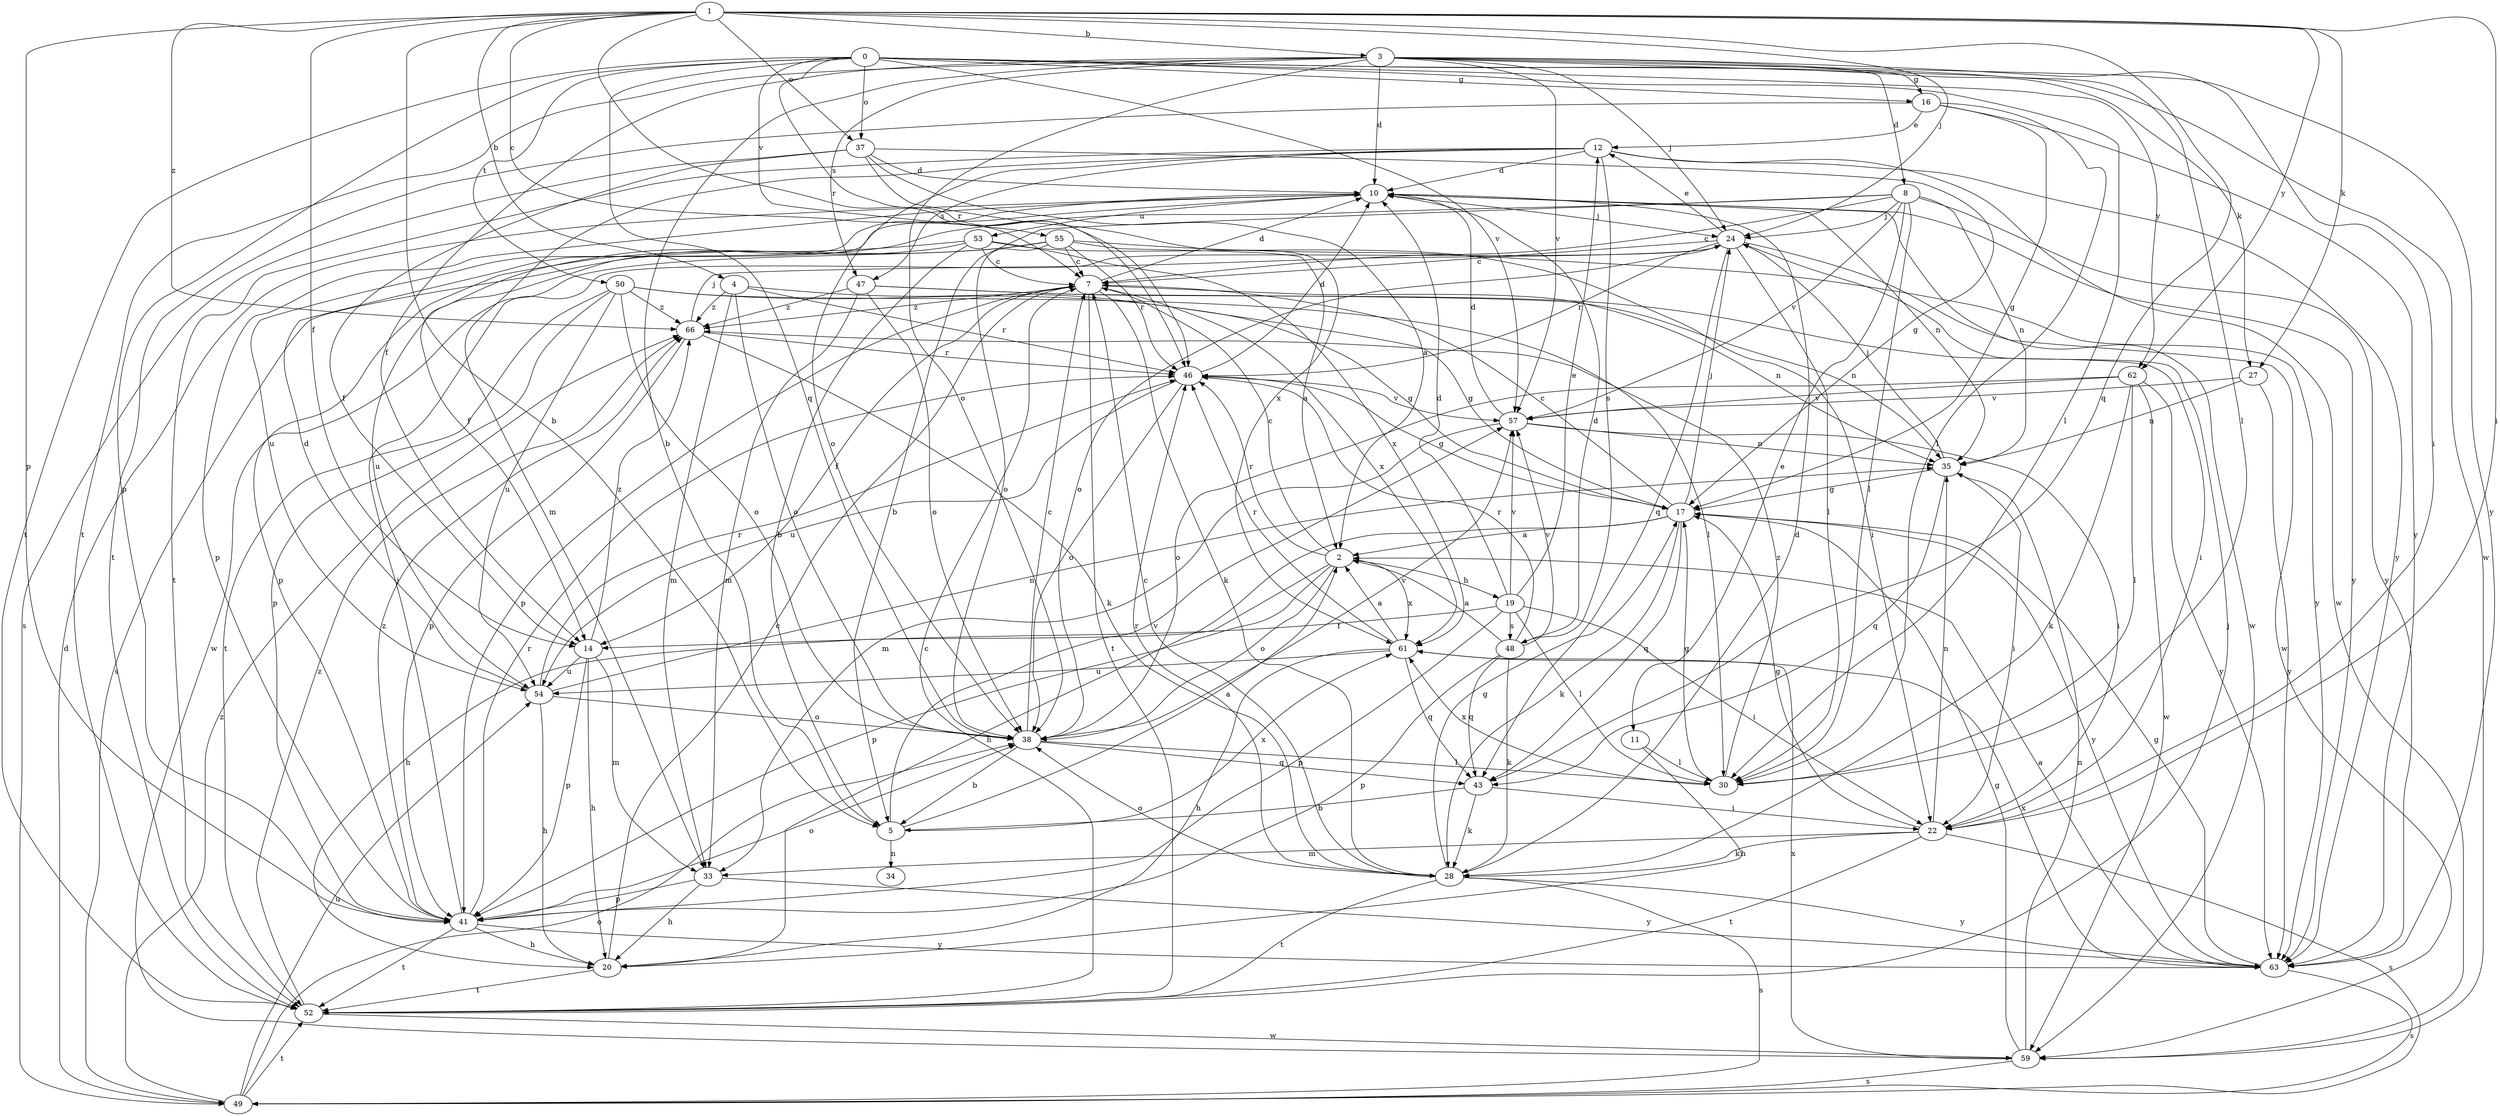 strict digraph  {
0;
1;
2;
3;
4;
5;
7;
8;
10;
11;
12;
14;
16;
17;
19;
20;
22;
24;
27;
28;
30;
33;
34;
35;
37;
38;
41;
43;
46;
47;
48;
49;
50;
52;
53;
54;
55;
57;
59;
61;
62;
63;
66;
0 -> 16  [label=g];
0 -> 27  [label=k];
0 -> 30  [label=l];
0 -> 37  [label=o];
0 -> 41  [label=p];
0 -> 46  [label=r];
0 -> 50  [label=t];
0 -> 52  [label=t];
0 -> 55  [label=v];
0 -> 57  [label=v];
0 -> 59  [label=w];
0 -> 62  [label=y];
0 -> 38  [label=q];
1 -> 3  [label=b];
1 -> 4  [label=b];
1 -> 5  [label=b];
1 -> 7  [label=c];
1 -> 14  [label=f];
1 -> 22  [label=i];
1 -> 24  [label=j];
1 -> 27  [label=k];
1 -> 37  [label=o];
1 -> 41  [label=p];
1 -> 43  [label=q];
1 -> 46  [label=r];
1 -> 62  [label=y];
1 -> 66  [label=z];
2 -> 7  [label=c];
2 -> 19  [label=h];
2 -> 20  [label=h];
2 -> 38  [label=o];
2 -> 41  [label=p];
2 -> 46  [label=r];
2 -> 61  [label=x];
3 -> 5  [label=b];
3 -> 8  [label=d];
3 -> 10  [label=d];
3 -> 14  [label=f];
3 -> 16  [label=g];
3 -> 22  [label=i];
3 -> 24  [label=j];
3 -> 30  [label=l];
3 -> 38  [label=o];
3 -> 47  [label=s];
3 -> 52  [label=t];
3 -> 57  [label=v];
3 -> 63  [label=y];
4 -> 17  [label=g];
4 -> 33  [label=m];
4 -> 38  [label=o];
4 -> 46  [label=r];
4 -> 66  [label=z];
5 -> 2  [label=a];
5 -> 34  [label=n];
5 -> 57  [label=v];
5 -> 61  [label=x];
7 -> 10  [label=d];
7 -> 14  [label=f];
7 -> 28  [label=k];
7 -> 35  [label=n];
7 -> 41  [label=p];
7 -> 52  [label=t];
7 -> 61  [label=x];
7 -> 66  [label=z];
8 -> 5  [label=b];
8 -> 7  [label=c];
8 -> 11  [label=e];
8 -> 14  [label=f];
8 -> 24  [label=j];
8 -> 30  [label=l];
8 -> 35  [label=n];
8 -> 57  [label=v];
8 -> 63  [label=y];
10 -> 24  [label=j];
10 -> 35  [label=n];
10 -> 41  [label=p];
10 -> 53  [label=u];
10 -> 54  [label=u];
10 -> 59  [label=w];
10 -> 63  [label=y];
11 -> 20  [label=h];
11 -> 30  [label=l];
12 -> 10  [label=d];
12 -> 33  [label=m];
12 -> 38  [label=o];
12 -> 47  [label=s];
12 -> 48  [label=s];
12 -> 52  [label=t];
12 -> 59  [label=w];
12 -> 63  [label=y];
14 -> 20  [label=h];
14 -> 33  [label=m];
14 -> 41  [label=p];
14 -> 54  [label=u];
14 -> 66  [label=z];
16 -> 12  [label=e];
16 -> 17  [label=g];
16 -> 30  [label=l];
16 -> 52  [label=t];
16 -> 63  [label=y];
17 -> 2  [label=a];
17 -> 7  [label=c];
17 -> 20  [label=h];
17 -> 24  [label=j];
17 -> 28  [label=k];
17 -> 43  [label=q];
17 -> 63  [label=y];
19 -> 10  [label=d];
19 -> 12  [label=e];
19 -> 14  [label=f];
19 -> 22  [label=i];
19 -> 30  [label=l];
19 -> 41  [label=p];
19 -> 48  [label=s];
19 -> 57  [label=v];
20 -> 7  [label=c];
20 -> 52  [label=t];
22 -> 17  [label=g];
22 -> 28  [label=k];
22 -> 33  [label=m];
22 -> 35  [label=n];
22 -> 49  [label=s];
22 -> 52  [label=t];
24 -> 7  [label=c];
24 -> 12  [label=e];
24 -> 30  [label=l];
24 -> 38  [label=o];
24 -> 43  [label=q];
24 -> 46  [label=r];
24 -> 59  [label=w];
27 -> 35  [label=n];
27 -> 57  [label=v];
27 -> 63  [label=y];
28 -> 7  [label=c];
28 -> 10  [label=d];
28 -> 17  [label=g];
28 -> 38  [label=o];
28 -> 46  [label=r];
28 -> 49  [label=s];
28 -> 52  [label=t];
28 -> 63  [label=y];
30 -> 17  [label=g];
30 -> 61  [label=x];
30 -> 66  [label=z];
33 -> 20  [label=h];
33 -> 41  [label=p];
33 -> 63  [label=y];
35 -> 17  [label=g];
35 -> 22  [label=i];
35 -> 24  [label=j];
35 -> 43  [label=q];
37 -> 2  [label=a];
37 -> 10  [label=d];
37 -> 14  [label=f];
37 -> 17  [label=g];
37 -> 49  [label=s];
37 -> 61  [label=x];
38 -> 5  [label=b];
38 -> 7  [label=c];
38 -> 30  [label=l];
38 -> 43  [label=q];
38 -> 57  [label=v];
41 -> 20  [label=h];
41 -> 24  [label=j];
41 -> 38  [label=o];
41 -> 46  [label=r];
41 -> 52  [label=t];
41 -> 63  [label=y];
41 -> 66  [label=z];
43 -> 5  [label=b];
43 -> 22  [label=i];
43 -> 28  [label=k];
46 -> 10  [label=d];
46 -> 17  [label=g];
46 -> 38  [label=o];
46 -> 54  [label=u];
46 -> 57  [label=v];
47 -> 22  [label=i];
47 -> 33  [label=m];
47 -> 35  [label=n];
47 -> 38  [label=o];
47 -> 66  [label=z];
48 -> 2  [label=a];
48 -> 10  [label=d];
48 -> 28  [label=k];
48 -> 41  [label=p];
48 -> 43  [label=q];
48 -> 46  [label=r];
48 -> 57  [label=v];
49 -> 10  [label=d];
49 -> 38  [label=o];
49 -> 52  [label=t];
49 -> 54  [label=u];
49 -> 66  [label=z];
50 -> 17  [label=g];
50 -> 30  [label=l];
50 -> 38  [label=o];
50 -> 41  [label=p];
50 -> 52  [label=t];
50 -> 54  [label=u];
50 -> 66  [label=z];
52 -> 7  [label=c];
52 -> 24  [label=j];
52 -> 59  [label=w];
52 -> 66  [label=z];
53 -> 5  [label=b];
53 -> 7  [label=c];
53 -> 22  [label=i];
53 -> 41  [label=p];
53 -> 54  [label=u];
53 -> 61  [label=x];
54 -> 10  [label=d];
54 -> 20  [label=h];
54 -> 35  [label=n];
54 -> 38  [label=o];
54 -> 46  [label=r];
55 -> 2  [label=a];
55 -> 7  [label=c];
55 -> 38  [label=o];
55 -> 46  [label=r];
55 -> 49  [label=s];
55 -> 59  [label=w];
55 -> 63  [label=y];
57 -> 10  [label=d];
57 -> 22  [label=i];
57 -> 33  [label=m];
57 -> 35  [label=n];
59 -> 17  [label=g];
59 -> 35  [label=n];
59 -> 49  [label=s];
59 -> 61  [label=x];
61 -> 2  [label=a];
61 -> 20  [label=h];
61 -> 43  [label=q];
61 -> 46  [label=r];
61 -> 54  [label=u];
62 -> 28  [label=k];
62 -> 30  [label=l];
62 -> 38  [label=o];
62 -> 57  [label=v];
62 -> 59  [label=w];
62 -> 63  [label=y];
63 -> 2  [label=a];
63 -> 17  [label=g];
63 -> 49  [label=s];
63 -> 61  [label=x];
66 -> 24  [label=j];
66 -> 28  [label=k];
66 -> 41  [label=p];
66 -> 46  [label=r];
}
